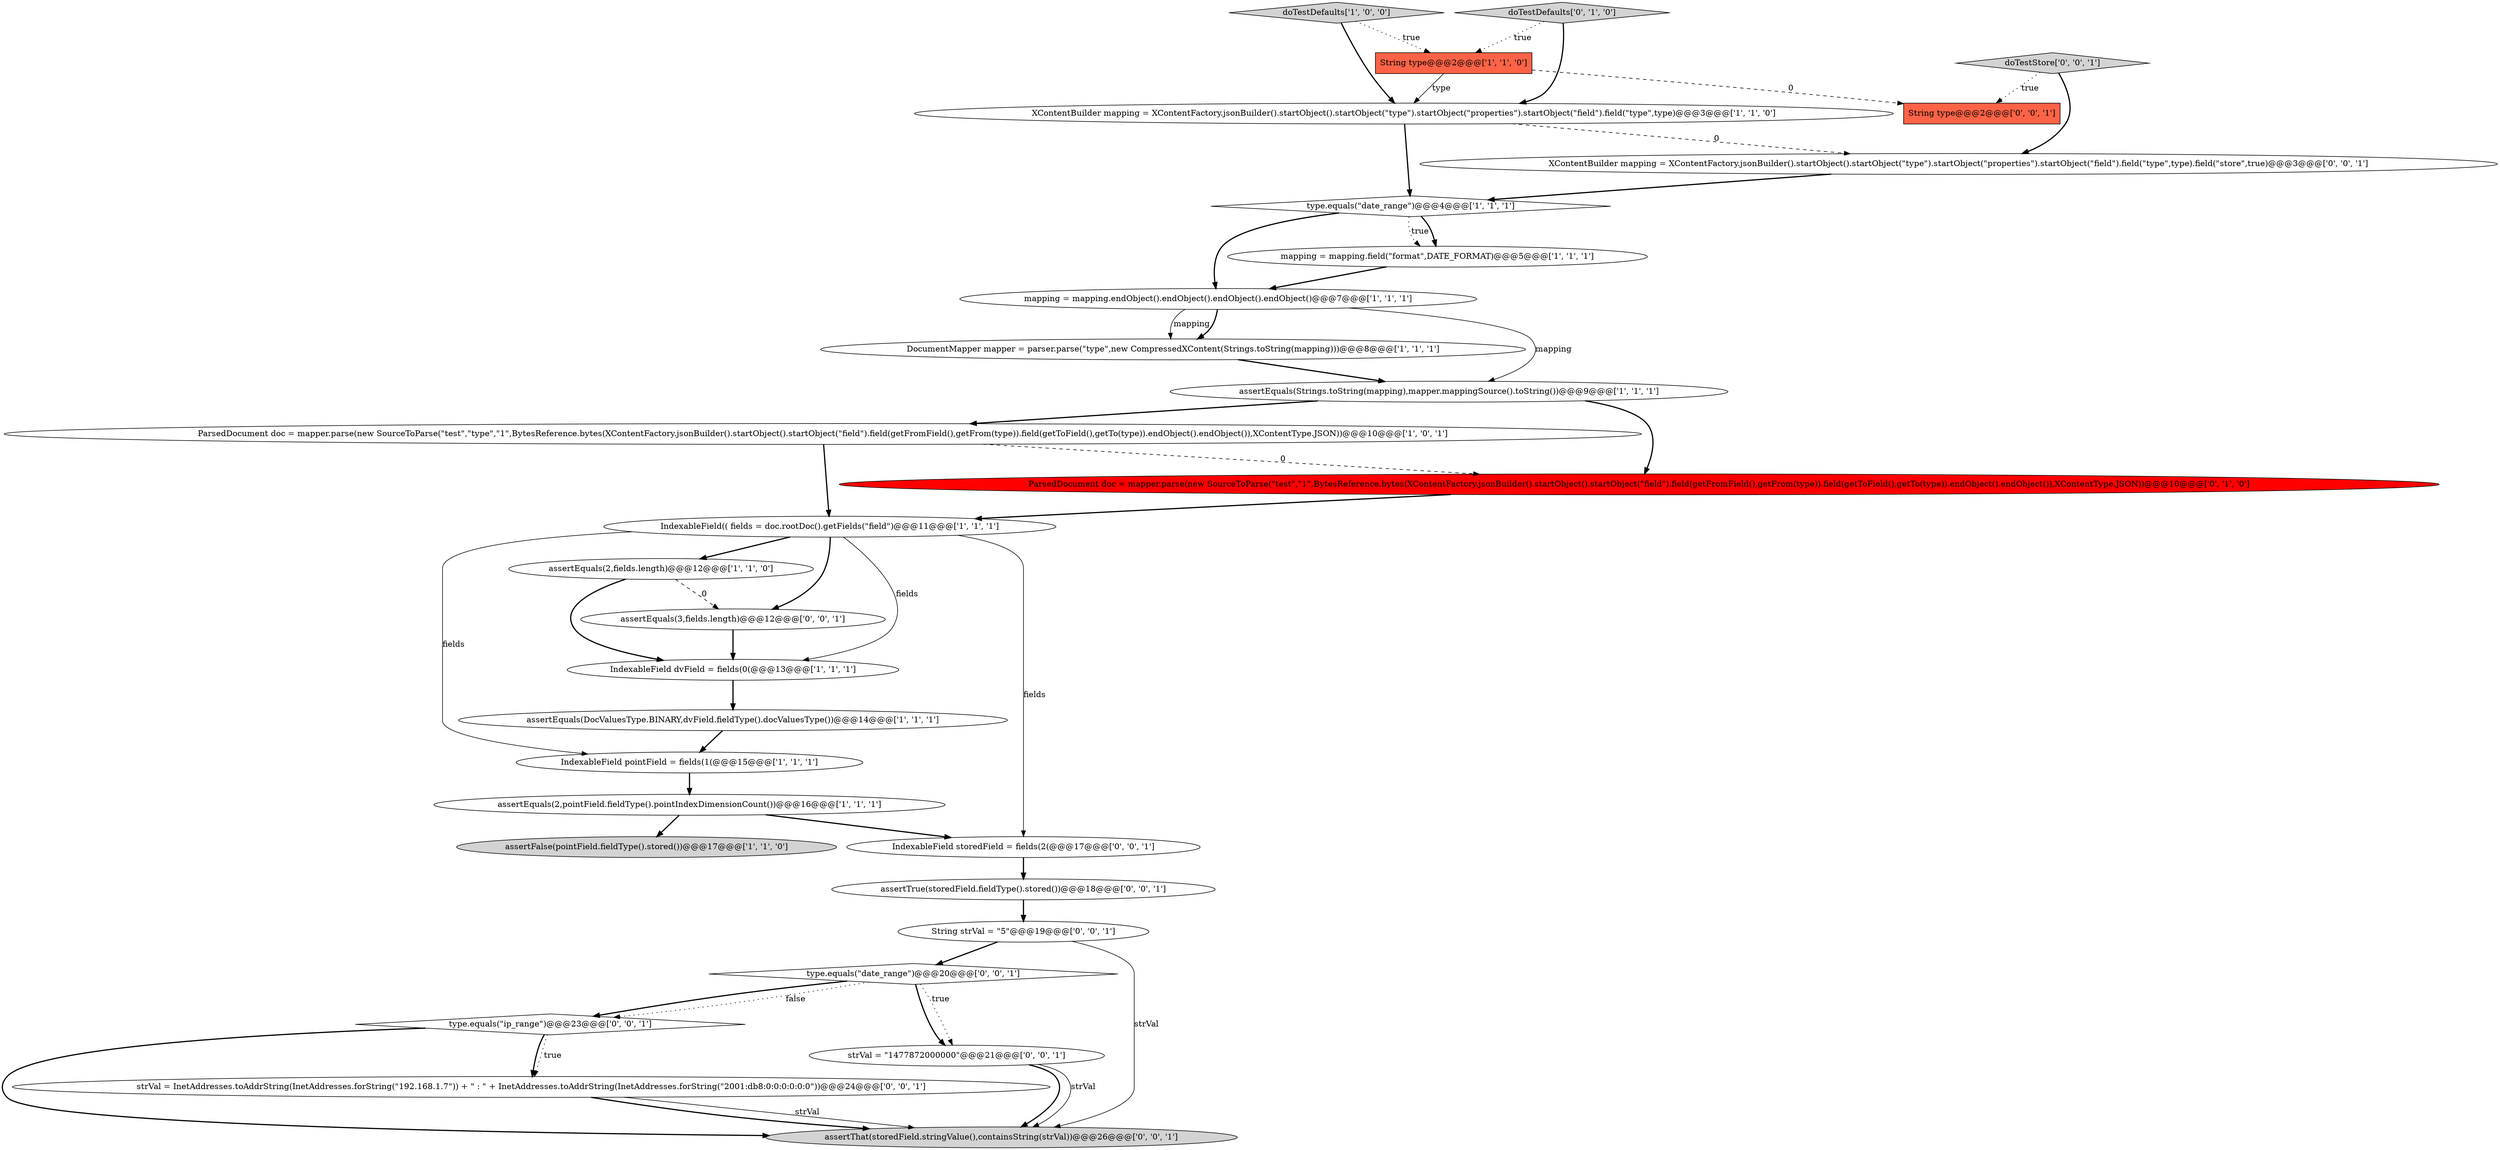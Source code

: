 digraph {
11 [style = filled, label = "XContentBuilder mapping = XContentFactory.jsonBuilder().startObject().startObject(\"type\").startObject(\"properties\").startObject(\"field\").field(\"type\",type)@@@3@@@['1', '1', '0']", fillcolor = white, shape = ellipse image = "AAA0AAABBB1BBB"];
2 [style = filled, label = "String type@@@2@@@['1', '1', '0']", fillcolor = tomato, shape = box image = "AAA0AAABBB1BBB"];
27 [style = filled, label = "assertEquals(3,fields.length)@@@12@@@['0', '0', '1']", fillcolor = white, shape = ellipse image = "AAA0AAABBB3BBB"];
9 [style = filled, label = "IndexableField pointField = fields(1(@@@15@@@['1', '1', '1']", fillcolor = white, shape = ellipse image = "AAA0AAABBB1BBB"];
19 [style = filled, label = "XContentBuilder mapping = XContentFactory.jsonBuilder().startObject().startObject(\"type\").startObject(\"properties\").startObject(\"field\").field(\"type\",type).field(\"store\",true)@@@3@@@['0', '0', '1']", fillcolor = white, shape = ellipse image = "AAA0AAABBB3BBB"];
26 [style = filled, label = "assertThat(storedField.stringValue(),containsString(strVal))@@@26@@@['0', '0', '1']", fillcolor = lightgray, shape = ellipse image = "AAA0AAABBB3BBB"];
6 [style = filled, label = "assertEquals(2,pointField.fieldType().pointIndexDimensionCount())@@@16@@@['1', '1', '1']", fillcolor = white, shape = ellipse image = "AAA0AAABBB1BBB"];
13 [style = filled, label = "ParsedDocument doc = mapper.parse(new SourceToParse(\"test\",\"type\",\"1\",BytesReference.bytes(XContentFactory.jsonBuilder().startObject().startObject(\"field\").field(getFromField(),getFrom(type)).field(getToField(),getTo(type)).endObject().endObject()),XContentType.JSON))@@@10@@@['1', '0', '1']", fillcolor = white, shape = ellipse image = "AAA0AAABBB1BBB"];
18 [style = filled, label = "strVal = \"1477872000000\"@@@21@@@['0', '0', '1']", fillcolor = white, shape = ellipse image = "AAA0AAABBB3BBB"];
25 [style = filled, label = "assertTrue(storedField.fieldType().stored())@@@18@@@['0', '0', '1']", fillcolor = white, shape = ellipse image = "AAA0AAABBB3BBB"];
15 [style = filled, label = "doTestDefaults['1', '0', '0']", fillcolor = lightgray, shape = diamond image = "AAA0AAABBB1BBB"];
3 [style = filled, label = "DocumentMapper mapper = parser.parse(\"type\",new CompressedXContent(Strings.toString(mapping)))@@@8@@@['1', '1', '1']", fillcolor = white, shape = ellipse image = "AAA0AAABBB1BBB"];
20 [style = filled, label = "strVal = InetAddresses.toAddrString(InetAddresses.forString(\"192.168.1.7\")) + \" : \" + InetAddresses.toAddrString(InetAddresses.forString(\"2001:db8:0:0:0:0:0:0\"))@@@24@@@['0', '0', '1']", fillcolor = white, shape = ellipse image = "AAA0AAABBB3BBB"];
5 [style = filled, label = "assertEquals(2,fields.length)@@@12@@@['1', '1', '0']", fillcolor = white, shape = ellipse image = "AAA0AAABBB1BBB"];
8 [style = filled, label = "type.equals(\"date_range\")@@@4@@@['1', '1', '1']", fillcolor = white, shape = diamond image = "AAA0AAABBB1BBB"];
10 [style = filled, label = "mapping = mapping.endObject().endObject().endObject().endObject()@@@7@@@['1', '1', '1']", fillcolor = white, shape = ellipse image = "AAA0AAABBB1BBB"];
21 [style = filled, label = "type.equals(\"ip_range\")@@@23@@@['0', '0', '1']", fillcolor = white, shape = diamond image = "AAA0AAABBB3BBB"];
14 [style = filled, label = "IndexableField(( fields = doc.rootDoc().getFields(\"field\")@@@11@@@['1', '1', '1']", fillcolor = white, shape = ellipse image = "AAA0AAABBB1BBB"];
16 [style = filled, label = "doTestDefaults['0', '1', '0']", fillcolor = lightgray, shape = diamond image = "AAA0AAABBB2BBB"];
17 [style = filled, label = "ParsedDocument doc = mapper.parse(new SourceToParse(\"test\",\"1\",BytesReference.bytes(XContentFactory.jsonBuilder().startObject().startObject(\"field\").field(getFromField(),getFrom(type)).field(getToField(),getTo(type)).endObject().endObject()),XContentType.JSON))@@@10@@@['0', '1', '0']", fillcolor = red, shape = ellipse image = "AAA1AAABBB2BBB"];
7 [style = filled, label = "mapping = mapping.field(\"format\",DATE_FORMAT)@@@5@@@['1', '1', '1']", fillcolor = white, shape = ellipse image = "AAA0AAABBB1BBB"];
0 [style = filled, label = "IndexableField dvField = fields(0(@@@13@@@['1', '1', '1']", fillcolor = white, shape = ellipse image = "AAA0AAABBB1BBB"];
12 [style = filled, label = "assertEquals(DocValuesType.BINARY,dvField.fieldType().docValuesType())@@@14@@@['1', '1', '1']", fillcolor = white, shape = ellipse image = "AAA0AAABBB1BBB"];
29 [style = filled, label = "type.equals(\"date_range\")@@@20@@@['0', '0', '1']", fillcolor = white, shape = diamond image = "AAA0AAABBB3BBB"];
23 [style = filled, label = "String strVal = \"5\"@@@19@@@['0', '0', '1']", fillcolor = white, shape = ellipse image = "AAA0AAABBB3BBB"];
28 [style = filled, label = "String type@@@2@@@['0', '0', '1']", fillcolor = tomato, shape = box image = "AAA0AAABBB3BBB"];
22 [style = filled, label = "doTestStore['0', '0', '1']", fillcolor = lightgray, shape = diamond image = "AAA0AAABBB3BBB"];
1 [style = filled, label = "assertFalse(pointField.fieldType().stored())@@@17@@@['1', '1', '0']", fillcolor = lightgray, shape = ellipse image = "AAA0AAABBB1BBB"];
24 [style = filled, label = "IndexableField storedField = fields(2(@@@17@@@['0', '0', '1']", fillcolor = white, shape = ellipse image = "AAA0AAABBB3BBB"];
4 [style = filled, label = "assertEquals(Strings.toString(mapping),mapper.mappingSource().toString())@@@9@@@['1', '1', '1']", fillcolor = white, shape = ellipse image = "AAA0AAABBB1BBB"];
14->24 [style = solid, label="fields"];
8->10 [style = bold, label=""];
29->18 [style = dotted, label="true"];
10->3 [style = solid, label="mapping"];
16->11 [style = bold, label=""];
4->17 [style = bold, label=""];
14->9 [style = solid, label="fields"];
16->2 [style = dotted, label="true"];
27->0 [style = bold, label=""];
22->19 [style = bold, label=""];
21->20 [style = dotted, label="true"];
7->10 [style = bold, label=""];
25->23 [style = bold, label=""];
20->26 [style = bold, label=""];
10->4 [style = solid, label="mapping"];
15->2 [style = dotted, label="true"];
0->12 [style = bold, label=""];
4->13 [style = bold, label=""];
18->26 [style = bold, label=""];
20->26 [style = solid, label="strVal"];
22->28 [style = dotted, label="true"];
13->17 [style = dashed, label="0"];
23->26 [style = solid, label="strVal"];
10->3 [style = bold, label=""];
8->7 [style = dotted, label="true"];
6->24 [style = bold, label=""];
29->21 [style = dotted, label="false"];
12->9 [style = bold, label=""];
3->4 [style = bold, label=""];
29->21 [style = bold, label=""];
19->8 [style = bold, label=""];
8->7 [style = bold, label=""];
2->11 [style = solid, label="type"];
9->6 [style = bold, label=""];
29->18 [style = bold, label=""];
23->29 [style = bold, label=""];
6->1 [style = bold, label=""];
21->26 [style = bold, label=""];
5->27 [style = dashed, label="0"];
21->20 [style = bold, label=""];
15->11 [style = bold, label=""];
5->0 [style = bold, label=""];
14->0 [style = solid, label="fields"];
17->14 [style = bold, label=""];
11->19 [style = dashed, label="0"];
24->25 [style = bold, label=""];
2->28 [style = dashed, label="0"];
11->8 [style = bold, label=""];
14->27 [style = bold, label=""];
13->14 [style = bold, label=""];
18->26 [style = solid, label="strVal"];
14->5 [style = bold, label=""];
}
